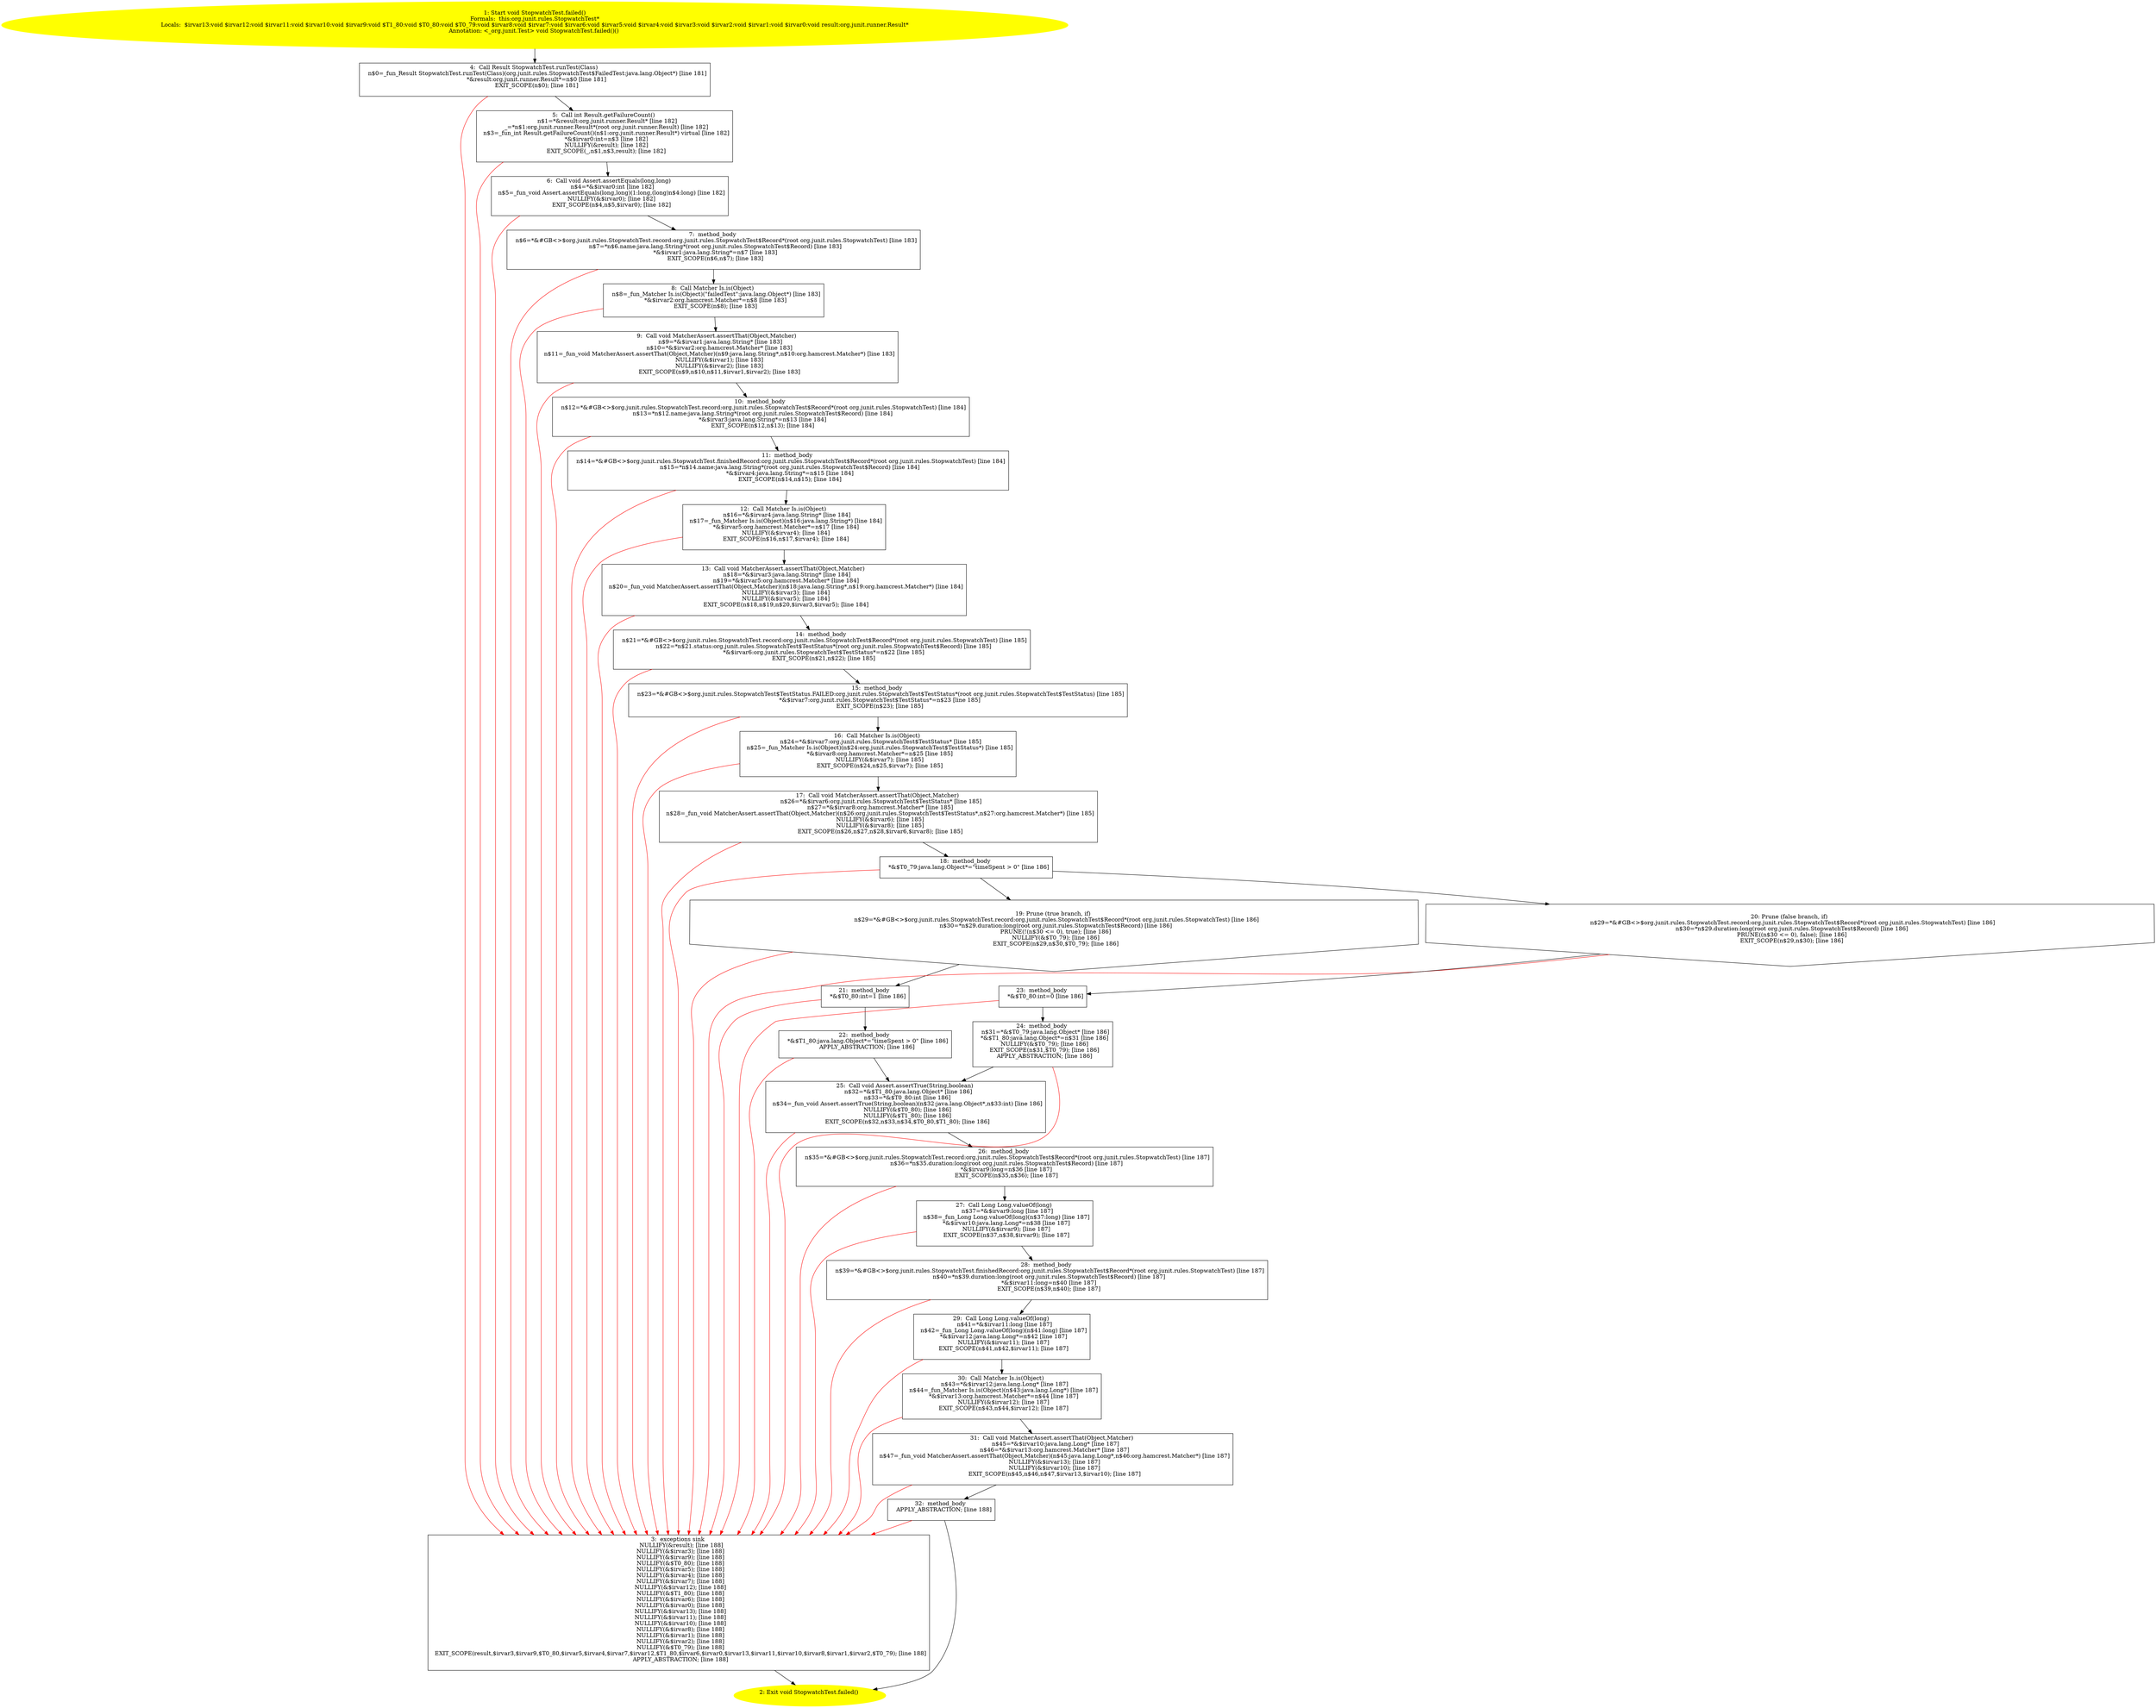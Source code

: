 /* @generated */
digraph cfg {
"org.junit.rules.StopwatchTest.failed():void.9dadcca1107073a836936aabcb158cd5_1" [label="1: Start void StopwatchTest.failed()\nFormals:  this:org.junit.rules.StopwatchTest*\nLocals:  $irvar13:void $irvar12:void $irvar11:void $irvar10:void $irvar9:void $T1_80:void $T0_80:void $T0_79:void $irvar8:void $irvar7:void $irvar6:void $irvar5:void $irvar4:void $irvar3:void $irvar2:void $irvar1:void $irvar0:void result:org.junit.runner.Result*\nAnnotation: <_org.junit.Test> void StopwatchTest.failed()() \n  " color=yellow style=filled]
	

	 "org.junit.rules.StopwatchTest.failed():void.9dadcca1107073a836936aabcb158cd5_1" -> "org.junit.rules.StopwatchTest.failed():void.9dadcca1107073a836936aabcb158cd5_4" ;
"org.junit.rules.StopwatchTest.failed():void.9dadcca1107073a836936aabcb158cd5_2" [label="2: Exit void StopwatchTest.failed() \n  " color=yellow style=filled]
	

"org.junit.rules.StopwatchTest.failed():void.9dadcca1107073a836936aabcb158cd5_3" [label="3:  exceptions sink \n   NULLIFY(&result); [line 188]\n  NULLIFY(&$irvar3); [line 188]\n  NULLIFY(&$irvar9); [line 188]\n  NULLIFY(&$T0_80); [line 188]\n  NULLIFY(&$irvar5); [line 188]\n  NULLIFY(&$irvar4); [line 188]\n  NULLIFY(&$irvar7); [line 188]\n  NULLIFY(&$irvar12); [line 188]\n  NULLIFY(&$T1_80); [line 188]\n  NULLIFY(&$irvar6); [line 188]\n  NULLIFY(&$irvar0); [line 188]\n  NULLIFY(&$irvar13); [line 188]\n  NULLIFY(&$irvar11); [line 188]\n  NULLIFY(&$irvar10); [line 188]\n  NULLIFY(&$irvar8); [line 188]\n  NULLIFY(&$irvar1); [line 188]\n  NULLIFY(&$irvar2); [line 188]\n  NULLIFY(&$T0_79); [line 188]\n  EXIT_SCOPE(result,$irvar3,$irvar9,$T0_80,$irvar5,$irvar4,$irvar7,$irvar12,$T1_80,$irvar6,$irvar0,$irvar13,$irvar11,$irvar10,$irvar8,$irvar1,$irvar2,$T0_79); [line 188]\n  APPLY_ABSTRACTION; [line 188]\n " shape="box"]
	

	 "org.junit.rules.StopwatchTest.failed():void.9dadcca1107073a836936aabcb158cd5_3" -> "org.junit.rules.StopwatchTest.failed():void.9dadcca1107073a836936aabcb158cd5_2" ;
"org.junit.rules.StopwatchTest.failed():void.9dadcca1107073a836936aabcb158cd5_4" [label="4:  Call Result StopwatchTest.runTest(Class) \n   n$0=_fun_Result StopwatchTest.runTest(Class)(org.junit.rules.StopwatchTest$FailedTest:java.lang.Object*) [line 181]\n  *&result:org.junit.runner.Result*=n$0 [line 181]\n  EXIT_SCOPE(n$0); [line 181]\n " shape="box"]
	

	 "org.junit.rules.StopwatchTest.failed():void.9dadcca1107073a836936aabcb158cd5_4" -> "org.junit.rules.StopwatchTest.failed():void.9dadcca1107073a836936aabcb158cd5_5" ;
	 "org.junit.rules.StopwatchTest.failed():void.9dadcca1107073a836936aabcb158cd5_4" -> "org.junit.rules.StopwatchTest.failed():void.9dadcca1107073a836936aabcb158cd5_3" [color="red" ];
"org.junit.rules.StopwatchTest.failed():void.9dadcca1107073a836936aabcb158cd5_5" [label="5:  Call int Result.getFailureCount() \n   n$1=*&result:org.junit.runner.Result* [line 182]\n  _=*n$1:org.junit.runner.Result*(root org.junit.runner.Result) [line 182]\n  n$3=_fun_int Result.getFailureCount()(n$1:org.junit.runner.Result*) virtual [line 182]\n  *&$irvar0:int=n$3 [line 182]\n  NULLIFY(&result); [line 182]\n  EXIT_SCOPE(_,n$1,n$3,result); [line 182]\n " shape="box"]
	

	 "org.junit.rules.StopwatchTest.failed():void.9dadcca1107073a836936aabcb158cd5_5" -> "org.junit.rules.StopwatchTest.failed():void.9dadcca1107073a836936aabcb158cd5_6" ;
	 "org.junit.rules.StopwatchTest.failed():void.9dadcca1107073a836936aabcb158cd5_5" -> "org.junit.rules.StopwatchTest.failed():void.9dadcca1107073a836936aabcb158cd5_3" [color="red" ];
"org.junit.rules.StopwatchTest.failed():void.9dadcca1107073a836936aabcb158cd5_6" [label="6:  Call void Assert.assertEquals(long,long) \n   n$4=*&$irvar0:int [line 182]\n  n$5=_fun_void Assert.assertEquals(long,long)(1:long,(long)n$4:long) [line 182]\n  NULLIFY(&$irvar0); [line 182]\n  EXIT_SCOPE(n$4,n$5,$irvar0); [line 182]\n " shape="box"]
	

	 "org.junit.rules.StopwatchTest.failed():void.9dadcca1107073a836936aabcb158cd5_6" -> "org.junit.rules.StopwatchTest.failed():void.9dadcca1107073a836936aabcb158cd5_7" ;
	 "org.junit.rules.StopwatchTest.failed():void.9dadcca1107073a836936aabcb158cd5_6" -> "org.junit.rules.StopwatchTest.failed():void.9dadcca1107073a836936aabcb158cd5_3" [color="red" ];
"org.junit.rules.StopwatchTest.failed():void.9dadcca1107073a836936aabcb158cd5_7" [label="7:  method_body \n   n$6=*&#GB<>$org.junit.rules.StopwatchTest.record:org.junit.rules.StopwatchTest$Record*(root org.junit.rules.StopwatchTest) [line 183]\n  n$7=*n$6.name:java.lang.String*(root org.junit.rules.StopwatchTest$Record) [line 183]\n  *&$irvar1:java.lang.String*=n$7 [line 183]\n  EXIT_SCOPE(n$6,n$7); [line 183]\n " shape="box"]
	

	 "org.junit.rules.StopwatchTest.failed():void.9dadcca1107073a836936aabcb158cd5_7" -> "org.junit.rules.StopwatchTest.failed():void.9dadcca1107073a836936aabcb158cd5_8" ;
	 "org.junit.rules.StopwatchTest.failed():void.9dadcca1107073a836936aabcb158cd5_7" -> "org.junit.rules.StopwatchTest.failed():void.9dadcca1107073a836936aabcb158cd5_3" [color="red" ];
"org.junit.rules.StopwatchTest.failed():void.9dadcca1107073a836936aabcb158cd5_8" [label="8:  Call Matcher Is.is(Object) \n   n$8=_fun_Matcher Is.is(Object)(\"failedTest\":java.lang.Object*) [line 183]\n  *&$irvar2:org.hamcrest.Matcher*=n$8 [line 183]\n  EXIT_SCOPE(n$8); [line 183]\n " shape="box"]
	

	 "org.junit.rules.StopwatchTest.failed():void.9dadcca1107073a836936aabcb158cd5_8" -> "org.junit.rules.StopwatchTest.failed():void.9dadcca1107073a836936aabcb158cd5_9" ;
	 "org.junit.rules.StopwatchTest.failed():void.9dadcca1107073a836936aabcb158cd5_8" -> "org.junit.rules.StopwatchTest.failed():void.9dadcca1107073a836936aabcb158cd5_3" [color="red" ];
"org.junit.rules.StopwatchTest.failed():void.9dadcca1107073a836936aabcb158cd5_9" [label="9:  Call void MatcherAssert.assertThat(Object,Matcher) \n   n$9=*&$irvar1:java.lang.String* [line 183]\n  n$10=*&$irvar2:org.hamcrest.Matcher* [line 183]\n  n$11=_fun_void MatcherAssert.assertThat(Object,Matcher)(n$9:java.lang.String*,n$10:org.hamcrest.Matcher*) [line 183]\n  NULLIFY(&$irvar1); [line 183]\n  NULLIFY(&$irvar2); [line 183]\n  EXIT_SCOPE(n$9,n$10,n$11,$irvar1,$irvar2); [line 183]\n " shape="box"]
	

	 "org.junit.rules.StopwatchTest.failed():void.9dadcca1107073a836936aabcb158cd5_9" -> "org.junit.rules.StopwatchTest.failed():void.9dadcca1107073a836936aabcb158cd5_10" ;
	 "org.junit.rules.StopwatchTest.failed():void.9dadcca1107073a836936aabcb158cd5_9" -> "org.junit.rules.StopwatchTest.failed():void.9dadcca1107073a836936aabcb158cd5_3" [color="red" ];
"org.junit.rules.StopwatchTest.failed():void.9dadcca1107073a836936aabcb158cd5_10" [label="10:  method_body \n   n$12=*&#GB<>$org.junit.rules.StopwatchTest.record:org.junit.rules.StopwatchTest$Record*(root org.junit.rules.StopwatchTest) [line 184]\n  n$13=*n$12.name:java.lang.String*(root org.junit.rules.StopwatchTest$Record) [line 184]\n  *&$irvar3:java.lang.String*=n$13 [line 184]\n  EXIT_SCOPE(n$12,n$13); [line 184]\n " shape="box"]
	

	 "org.junit.rules.StopwatchTest.failed():void.9dadcca1107073a836936aabcb158cd5_10" -> "org.junit.rules.StopwatchTest.failed():void.9dadcca1107073a836936aabcb158cd5_11" ;
	 "org.junit.rules.StopwatchTest.failed():void.9dadcca1107073a836936aabcb158cd5_10" -> "org.junit.rules.StopwatchTest.failed():void.9dadcca1107073a836936aabcb158cd5_3" [color="red" ];
"org.junit.rules.StopwatchTest.failed():void.9dadcca1107073a836936aabcb158cd5_11" [label="11:  method_body \n   n$14=*&#GB<>$org.junit.rules.StopwatchTest.finishedRecord:org.junit.rules.StopwatchTest$Record*(root org.junit.rules.StopwatchTest) [line 184]\n  n$15=*n$14.name:java.lang.String*(root org.junit.rules.StopwatchTest$Record) [line 184]\n  *&$irvar4:java.lang.String*=n$15 [line 184]\n  EXIT_SCOPE(n$14,n$15); [line 184]\n " shape="box"]
	

	 "org.junit.rules.StopwatchTest.failed():void.9dadcca1107073a836936aabcb158cd5_11" -> "org.junit.rules.StopwatchTest.failed():void.9dadcca1107073a836936aabcb158cd5_12" ;
	 "org.junit.rules.StopwatchTest.failed():void.9dadcca1107073a836936aabcb158cd5_11" -> "org.junit.rules.StopwatchTest.failed():void.9dadcca1107073a836936aabcb158cd5_3" [color="red" ];
"org.junit.rules.StopwatchTest.failed():void.9dadcca1107073a836936aabcb158cd5_12" [label="12:  Call Matcher Is.is(Object) \n   n$16=*&$irvar4:java.lang.String* [line 184]\n  n$17=_fun_Matcher Is.is(Object)(n$16:java.lang.String*) [line 184]\n  *&$irvar5:org.hamcrest.Matcher*=n$17 [line 184]\n  NULLIFY(&$irvar4); [line 184]\n  EXIT_SCOPE(n$16,n$17,$irvar4); [line 184]\n " shape="box"]
	

	 "org.junit.rules.StopwatchTest.failed():void.9dadcca1107073a836936aabcb158cd5_12" -> "org.junit.rules.StopwatchTest.failed():void.9dadcca1107073a836936aabcb158cd5_13" ;
	 "org.junit.rules.StopwatchTest.failed():void.9dadcca1107073a836936aabcb158cd5_12" -> "org.junit.rules.StopwatchTest.failed():void.9dadcca1107073a836936aabcb158cd5_3" [color="red" ];
"org.junit.rules.StopwatchTest.failed():void.9dadcca1107073a836936aabcb158cd5_13" [label="13:  Call void MatcherAssert.assertThat(Object,Matcher) \n   n$18=*&$irvar3:java.lang.String* [line 184]\n  n$19=*&$irvar5:org.hamcrest.Matcher* [line 184]\n  n$20=_fun_void MatcherAssert.assertThat(Object,Matcher)(n$18:java.lang.String*,n$19:org.hamcrest.Matcher*) [line 184]\n  NULLIFY(&$irvar3); [line 184]\n  NULLIFY(&$irvar5); [line 184]\n  EXIT_SCOPE(n$18,n$19,n$20,$irvar3,$irvar5); [line 184]\n " shape="box"]
	

	 "org.junit.rules.StopwatchTest.failed():void.9dadcca1107073a836936aabcb158cd5_13" -> "org.junit.rules.StopwatchTest.failed():void.9dadcca1107073a836936aabcb158cd5_14" ;
	 "org.junit.rules.StopwatchTest.failed():void.9dadcca1107073a836936aabcb158cd5_13" -> "org.junit.rules.StopwatchTest.failed():void.9dadcca1107073a836936aabcb158cd5_3" [color="red" ];
"org.junit.rules.StopwatchTest.failed():void.9dadcca1107073a836936aabcb158cd5_14" [label="14:  method_body \n   n$21=*&#GB<>$org.junit.rules.StopwatchTest.record:org.junit.rules.StopwatchTest$Record*(root org.junit.rules.StopwatchTest) [line 185]\n  n$22=*n$21.status:org.junit.rules.StopwatchTest$TestStatus*(root org.junit.rules.StopwatchTest$Record) [line 185]\n  *&$irvar6:org.junit.rules.StopwatchTest$TestStatus*=n$22 [line 185]\n  EXIT_SCOPE(n$21,n$22); [line 185]\n " shape="box"]
	

	 "org.junit.rules.StopwatchTest.failed():void.9dadcca1107073a836936aabcb158cd5_14" -> "org.junit.rules.StopwatchTest.failed():void.9dadcca1107073a836936aabcb158cd5_15" ;
	 "org.junit.rules.StopwatchTest.failed():void.9dadcca1107073a836936aabcb158cd5_14" -> "org.junit.rules.StopwatchTest.failed():void.9dadcca1107073a836936aabcb158cd5_3" [color="red" ];
"org.junit.rules.StopwatchTest.failed():void.9dadcca1107073a836936aabcb158cd5_15" [label="15:  method_body \n   n$23=*&#GB<>$org.junit.rules.StopwatchTest$TestStatus.FAILED:org.junit.rules.StopwatchTest$TestStatus*(root org.junit.rules.StopwatchTest$TestStatus) [line 185]\n  *&$irvar7:org.junit.rules.StopwatchTest$TestStatus*=n$23 [line 185]\n  EXIT_SCOPE(n$23); [line 185]\n " shape="box"]
	

	 "org.junit.rules.StopwatchTest.failed():void.9dadcca1107073a836936aabcb158cd5_15" -> "org.junit.rules.StopwatchTest.failed():void.9dadcca1107073a836936aabcb158cd5_16" ;
	 "org.junit.rules.StopwatchTest.failed():void.9dadcca1107073a836936aabcb158cd5_15" -> "org.junit.rules.StopwatchTest.failed():void.9dadcca1107073a836936aabcb158cd5_3" [color="red" ];
"org.junit.rules.StopwatchTest.failed():void.9dadcca1107073a836936aabcb158cd5_16" [label="16:  Call Matcher Is.is(Object) \n   n$24=*&$irvar7:org.junit.rules.StopwatchTest$TestStatus* [line 185]\n  n$25=_fun_Matcher Is.is(Object)(n$24:org.junit.rules.StopwatchTest$TestStatus*) [line 185]\n  *&$irvar8:org.hamcrest.Matcher*=n$25 [line 185]\n  NULLIFY(&$irvar7); [line 185]\n  EXIT_SCOPE(n$24,n$25,$irvar7); [line 185]\n " shape="box"]
	

	 "org.junit.rules.StopwatchTest.failed():void.9dadcca1107073a836936aabcb158cd5_16" -> "org.junit.rules.StopwatchTest.failed():void.9dadcca1107073a836936aabcb158cd5_17" ;
	 "org.junit.rules.StopwatchTest.failed():void.9dadcca1107073a836936aabcb158cd5_16" -> "org.junit.rules.StopwatchTest.failed():void.9dadcca1107073a836936aabcb158cd5_3" [color="red" ];
"org.junit.rules.StopwatchTest.failed():void.9dadcca1107073a836936aabcb158cd5_17" [label="17:  Call void MatcherAssert.assertThat(Object,Matcher) \n   n$26=*&$irvar6:org.junit.rules.StopwatchTest$TestStatus* [line 185]\n  n$27=*&$irvar8:org.hamcrest.Matcher* [line 185]\n  n$28=_fun_void MatcherAssert.assertThat(Object,Matcher)(n$26:org.junit.rules.StopwatchTest$TestStatus*,n$27:org.hamcrest.Matcher*) [line 185]\n  NULLIFY(&$irvar6); [line 185]\n  NULLIFY(&$irvar8); [line 185]\n  EXIT_SCOPE(n$26,n$27,n$28,$irvar6,$irvar8); [line 185]\n " shape="box"]
	

	 "org.junit.rules.StopwatchTest.failed():void.9dadcca1107073a836936aabcb158cd5_17" -> "org.junit.rules.StopwatchTest.failed():void.9dadcca1107073a836936aabcb158cd5_18" ;
	 "org.junit.rules.StopwatchTest.failed():void.9dadcca1107073a836936aabcb158cd5_17" -> "org.junit.rules.StopwatchTest.failed():void.9dadcca1107073a836936aabcb158cd5_3" [color="red" ];
"org.junit.rules.StopwatchTest.failed():void.9dadcca1107073a836936aabcb158cd5_18" [label="18:  method_body \n   *&$T0_79:java.lang.Object*=\"timeSpent > 0\" [line 186]\n " shape="box"]
	

	 "org.junit.rules.StopwatchTest.failed():void.9dadcca1107073a836936aabcb158cd5_18" -> "org.junit.rules.StopwatchTest.failed():void.9dadcca1107073a836936aabcb158cd5_19" ;
	 "org.junit.rules.StopwatchTest.failed():void.9dadcca1107073a836936aabcb158cd5_18" -> "org.junit.rules.StopwatchTest.failed():void.9dadcca1107073a836936aabcb158cd5_20" ;
	 "org.junit.rules.StopwatchTest.failed():void.9dadcca1107073a836936aabcb158cd5_18" -> "org.junit.rules.StopwatchTest.failed():void.9dadcca1107073a836936aabcb158cd5_3" [color="red" ];
"org.junit.rules.StopwatchTest.failed():void.9dadcca1107073a836936aabcb158cd5_19" [label="19: Prune (true branch, if) \n   n$29=*&#GB<>$org.junit.rules.StopwatchTest.record:org.junit.rules.StopwatchTest$Record*(root org.junit.rules.StopwatchTest) [line 186]\n  n$30=*n$29.duration:long(root org.junit.rules.StopwatchTest$Record) [line 186]\n  PRUNE(!(n$30 <= 0), true); [line 186]\n  NULLIFY(&$T0_79); [line 186]\n  EXIT_SCOPE(n$29,n$30,$T0_79); [line 186]\n " shape="invhouse"]
	

	 "org.junit.rules.StopwatchTest.failed():void.9dadcca1107073a836936aabcb158cd5_19" -> "org.junit.rules.StopwatchTest.failed():void.9dadcca1107073a836936aabcb158cd5_21" ;
	 "org.junit.rules.StopwatchTest.failed():void.9dadcca1107073a836936aabcb158cd5_19" -> "org.junit.rules.StopwatchTest.failed():void.9dadcca1107073a836936aabcb158cd5_3" [color="red" ];
"org.junit.rules.StopwatchTest.failed():void.9dadcca1107073a836936aabcb158cd5_20" [label="20: Prune (false branch, if) \n   n$29=*&#GB<>$org.junit.rules.StopwatchTest.record:org.junit.rules.StopwatchTest$Record*(root org.junit.rules.StopwatchTest) [line 186]\n  n$30=*n$29.duration:long(root org.junit.rules.StopwatchTest$Record) [line 186]\n  PRUNE((n$30 <= 0), false); [line 186]\n  EXIT_SCOPE(n$29,n$30); [line 186]\n " shape="invhouse"]
	

	 "org.junit.rules.StopwatchTest.failed():void.9dadcca1107073a836936aabcb158cd5_20" -> "org.junit.rules.StopwatchTest.failed():void.9dadcca1107073a836936aabcb158cd5_23" ;
	 "org.junit.rules.StopwatchTest.failed():void.9dadcca1107073a836936aabcb158cd5_20" -> "org.junit.rules.StopwatchTest.failed():void.9dadcca1107073a836936aabcb158cd5_3" [color="red" ];
"org.junit.rules.StopwatchTest.failed():void.9dadcca1107073a836936aabcb158cd5_21" [label="21:  method_body \n   *&$T0_80:int=1 [line 186]\n " shape="box"]
	

	 "org.junit.rules.StopwatchTest.failed():void.9dadcca1107073a836936aabcb158cd5_21" -> "org.junit.rules.StopwatchTest.failed():void.9dadcca1107073a836936aabcb158cd5_22" ;
	 "org.junit.rules.StopwatchTest.failed():void.9dadcca1107073a836936aabcb158cd5_21" -> "org.junit.rules.StopwatchTest.failed():void.9dadcca1107073a836936aabcb158cd5_3" [color="red" ];
"org.junit.rules.StopwatchTest.failed():void.9dadcca1107073a836936aabcb158cd5_22" [label="22:  method_body \n   *&$T1_80:java.lang.Object*=\"timeSpent > 0\" [line 186]\n  APPLY_ABSTRACTION; [line 186]\n " shape="box"]
	

	 "org.junit.rules.StopwatchTest.failed():void.9dadcca1107073a836936aabcb158cd5_22" -> "org.junit.rules.StopwatchTest.failed():void.9dadcca1107073a836936aabcb158cd5_25" ;
	 "org.junit.rules.StopwatchTest.failed():void.9dadcca1107073a836936aabcb158cd5_22" -> "org.junit.rules.StopwatchTest.failed():void.9dadcca1107073a836936aabcb158cd5_3" [color="red" ];
"org.junit.rules.StopwatchTest.failed():void.9dadcca1107073a836936aabcb158cd5_23" [label="23:  method_body \n   *&$T0_80:int=0 [line 186]\n " shape="box"]
	

	 "org.junit.rules.StopwatchTest.failed():void.9dadcca1107073a836936aabcb158cd5_23" -> "org.junit.rules.StopwatchTest.failed():void.9dadcca1107073a836936aabcb158cd5_24" ;
	 "org.junit.rules.StopwatchTest.failed():void.9dadcca1107073a836936aabcb158cd5_23" -> "org.junit.rules.StopwatchTest.failed():void.9dadcca1107073a836936aabcb158cd5_3" [color="red" ];
"org.junit.rules.StopwatchTest.failed():void.9dadcca1107073a836936aabcb158cd5_24" [label="24:  method_body \n   n$31=*&$T0_79:java.lang.Object* [line 186]\n  *&$T1_80:java.lang.Object*=n$31 [line 186]\n  NULLIFY(&$T0_79); [line 186]\n  EXIT_SCOPE(n$31,$T0_79); [line 186]\n  APPLY_ABSTRACTION; [line 186]\n " shape="box"]
	

	 "org.junit.rules.StopwatchTest.failed():void.9dadcca1107073a836936aabcb158cd5_24" -> "org.junit.rules.StopwatchTest.failed():void.9dadcca1107073a836936aabcb158cd5_25" ;
	 "org.junit.rules.StopwatchTest.failed():void.9dadcca1107073a836936aabcb158cd5_24" -> "org.junit.rules.StopwatchTest.failed():void.9dadcca1107073a836936aabcb158cd5_3" [color="red" ];
"org.junit.rules.StopwatchTest.failed():void.9dadcca1107073a836936aabcb158cd5_25" [label="25:  Call void Assert.assertTrue(String,boolean) \n   n$32=*&$T1_80:java.lang.Object* [line 186]\n  n$33=*&$T0_80:int [line 186]\n  n$34=_fun_void Assert.assertTrue(String,boolean)(n$32:java.lang.Object*,n$33:int) [line 186]\n  NULLIFY(&$T0_80); [line 186]\n  NULLIFY(&$T1_80); [line 186]\n  EXIT_SCOPE(n$32,n$33,n$34,$T0_80,$T1_80); [line 186]\n " shape="box"]
	

	 "org.junit.rules.StopwatchTest.failed():void.9dadcca1107073a836936aabcb158cd5_25" -> "org.junit.rules.StopwatchTest.failed():void.9dadcca1107073a836936aabcb158cd5_26" ;
	 "org.junit.rules.StopwatchTest.failed():void.9dadcca1107073a836936aabcb158cd5_25" -> "org.junit.rules.StopwatchTest.failed():void.9dadcca1107073a836936aabcb158cd5_3" [color="red" ];
"org.junit.rules.StopwatchTest.failed():void.9dadcca1107073a836936aabcb158cd5_26" [label="26:  method_body \n   n$35=*&#GB<>$org.junit.rules.StopwatchTest.record:org.junit.rules.StopwatchTest$Record*(root org.junit.rules.StopwatchTest) [line 187]\n  n$36=*n$35.duration:long(root org.junit.rules.StopwatchTest$Record) [line 187]\n  *&$irvar9:long=n$36 [line 187]\n  EXIT_SCOPE(n$35,n$36); [line 187]\n " shape="box"]
	

	 "org.junit.rules.StopwatchTest.failed():void.9dadcca1107073a836936aabcb158cd5_26" -> "org.junit.rules.StopwatchTest.failed():void.9dadcca1107073a836936aabcb158cd5_27" ;
	 "org.junit.rules.StopwatchTest.failed():void.9dadcca1107073a836936aabcb158cd5_26" -> "org.junit.rules.StopwatchTest.failed():void.9dadcca1107073a836936aabcb158cd5_3" [color="red" ];
"org.junit.rules.StopwatchTest.failed():void.9dadcca1107073a836936aabcb158cd5_27" [label="27:  Call Long Long.valueOf(long) \n   n$37=*&$irvar9:long [line 187]\n  n$38=_fun_Long Long.valueOf(long)(n$37:long) [line 187]\n  *&$irvar10:java.lang.Long*=n$38 [line 187]\n  NULLIFY(&$irvar9); [line 187]\n  EXIT_SCOPE(n$37,n$38,$irvar9); [line 187]\n " shape="box"]
	

	 "org.junit.rules.StopwatchTest.failed():void.9dadcca1107073a836936aabcb158cd5_27" -> "org.junit.rules.StopwatchTest.failed():void.9dadcca1107073a836936aabcb158cd5_28" ;
	 "org.junit.rules.StopwatchTest.failed():void.9dadcca1107073a836936aabcb158cd5_27" -> "org.junit.rules.StopwatchTest.failed():void.9dadcca1107073a836936aabcb158cd5_3" [color="red" ];
"org.junit.rules.StopwatchTest.failed():void.9dadcca1107073a836936aabcb158cd5_28" [label="28:  method_body \n   n$39=*&#GB<>$org.junit.rules.StopwatchTest.finishedRecord:org.junit.rules.StopwatchTest$Record*(root org.junit.rules.StopwatchTest) [line 187]\n  n$40=*n$39.duration:long(root org.junit.rules.StopwatchTest$Record) [line 187]\n  *&$irvar11:long=n$40 [line 187]\n  EXIT_SCOPE(n$39,n$40); [line 187]\n " shape="box"]
	

	 "org.junit.rules.StopwatchTest.failed():void.9dadcca1107073a836936aabcb158cd5_28" -> "org.junit.rules.StopwatchTest.failed():void.9dadcca1107073a836936aabcb158cd5_29" ;
	 "org.junit.rules.StopwatchTest.failed():void.9dadcca1107073a836936aabcb158cd5_28" -> "org.junit.rules.StopwatchTest.failed():void.9dadcca1107073a836936aabcb158cd5_3" [color="red" ];
"org.junit.rules.StopwatchTest.failed():void.9dadcca1107073a836936aabcb158cd5_29" [label="29:  Call Long Long.valueOf(long) \n   n$41=*&$irvar11:long [line 187]\n  n$42=_fun_Long Long.valueOf(long)(n$41:long) [line 187]\n  *&$irvar12:java.lang.Long*=n$42 [line 187]\n  NULLIFY(&$irvar11); [line 187]\n  EXIT_SCOPE(n$41,n$42,$irvar11); [line 187]\n " shape="box"]
	

	 "org.junit.rules.StopwatchTest.failed():void.9dadcca1107073a836936aabcb158cd5_29" -> "org.junit.rules.StopwatchTest.failed():void.9dadcca1107073a836936aabcb158cd5_30" ;
	 "org.junit.rules.StopwatchTest.failed():void.9dadcca1107073a836936aabcb158cd5_29" -> "org.junit.rules.StopwatchTest.failed():void.9dadcca1107073a836936aabcb158cd5_3" [color="red" ];
"org.junit.rules.StopwatchTest.failed():void.9dadcca1107073a836936aabcb158cd5_30" [label="30:  Call Matcher Is.is(Object) \n   n$43=*&$irvar12:java.lang.Long* [line 187]\n  n$44=_fun_Matcher Is.is(Object)(n$43:java.lang.Long*) [line 187]\n  *&$irvar13:org.hamcrest.Matcher*=n$44 [line 187]\n  NULLIFY(&$irvar12); [line 187]\n  EXIT_SCOPE(n$43,n$44,$irvar12); [line 187]\n " shape="box"]
	

	 "org.junit.rules.StopwatchTest.failed():void.9dadcca1107073a836936aabcb158cd5_30" -> "org.junit.rules.StopwatchTest.failed():void.9dadcca1107073a836936aabcb158cd5_31" ;
	 "org.junit.rules.StopwatchTest.failed():void.9dadcca1107073a836936aabcb158cd5_30" -> "org.junit.rules.StopwatchTest.failed():void.9dadcca1107073a836936aabcb158cd5_3" [color="red" ];
"org.junit.rules.StopwatchTest.failed():void.9dadcca1107073a836936aabcb158cd5_31" [label="31:  Call void MatcherAssert.assertThat(Object,Matcher) \n   n$45=*&$irvar10:java.lang.Long* [line 187]\n  n$46=*&$irvar13:org.hamcrest.Matcher* [line 187]\n  n$47=_fun_void MatcherAssert.assertThat(Object,Matcher)(n$45:java.lang.Long*,n$46:org.hamcrest.Matcher*) [line 187]\n  NULLIFY(&$irvar13); [line 187]\n  NULLIFY(&$irvar10); [line 187]\n  EXIT_SCOPE(n$45,n$46,n$47,$irvar13,$irvar10); [line 187]\n " shape="box"]
	

	 "org.junit.rules.StopwatchTest.failed():void.9dadcca1107073a836936aabcb158cd5_31" -> "org.junit.rules.StopwatchTest.failed():void.9dadcca1107073a836936aabcb158cd5_32" ;
	 "org.junit.rules.StopwatchTest.failed():void.9dadcca1107073a836936aabcb158cd5_31" -> "org.junit.rules.StopwatchTest.failed():void.9dadcca1107073a836936aabcb158cd5_3" [color="red" ];
"org.junit.rules.StopwatchTest.failed():void.9dadcca1107073a836936aabcb158cd5_32" [label="32:  method_body \n   APPLY_ABSTRACTION; [line 188]\n " shape="box"]
	

	 "org.junit.rules.StopwatchTest.failed():void.9dadcca1107073a836936aabcb158cd5_32" -> "org.junit.rules.StopwatchTest.failed():void.9dadcca1107073a836936aabcb158cd5_2" ;
	 "org.junit.rules.StopwatchTest.failed():void.9dadcca1107073a836936aabcb158cd5_32" -> "org.junit.rules.StopwatchTest.failed():void.9dadcca1107073a836936aabcb158cd5_3" [color="red" ];
}
